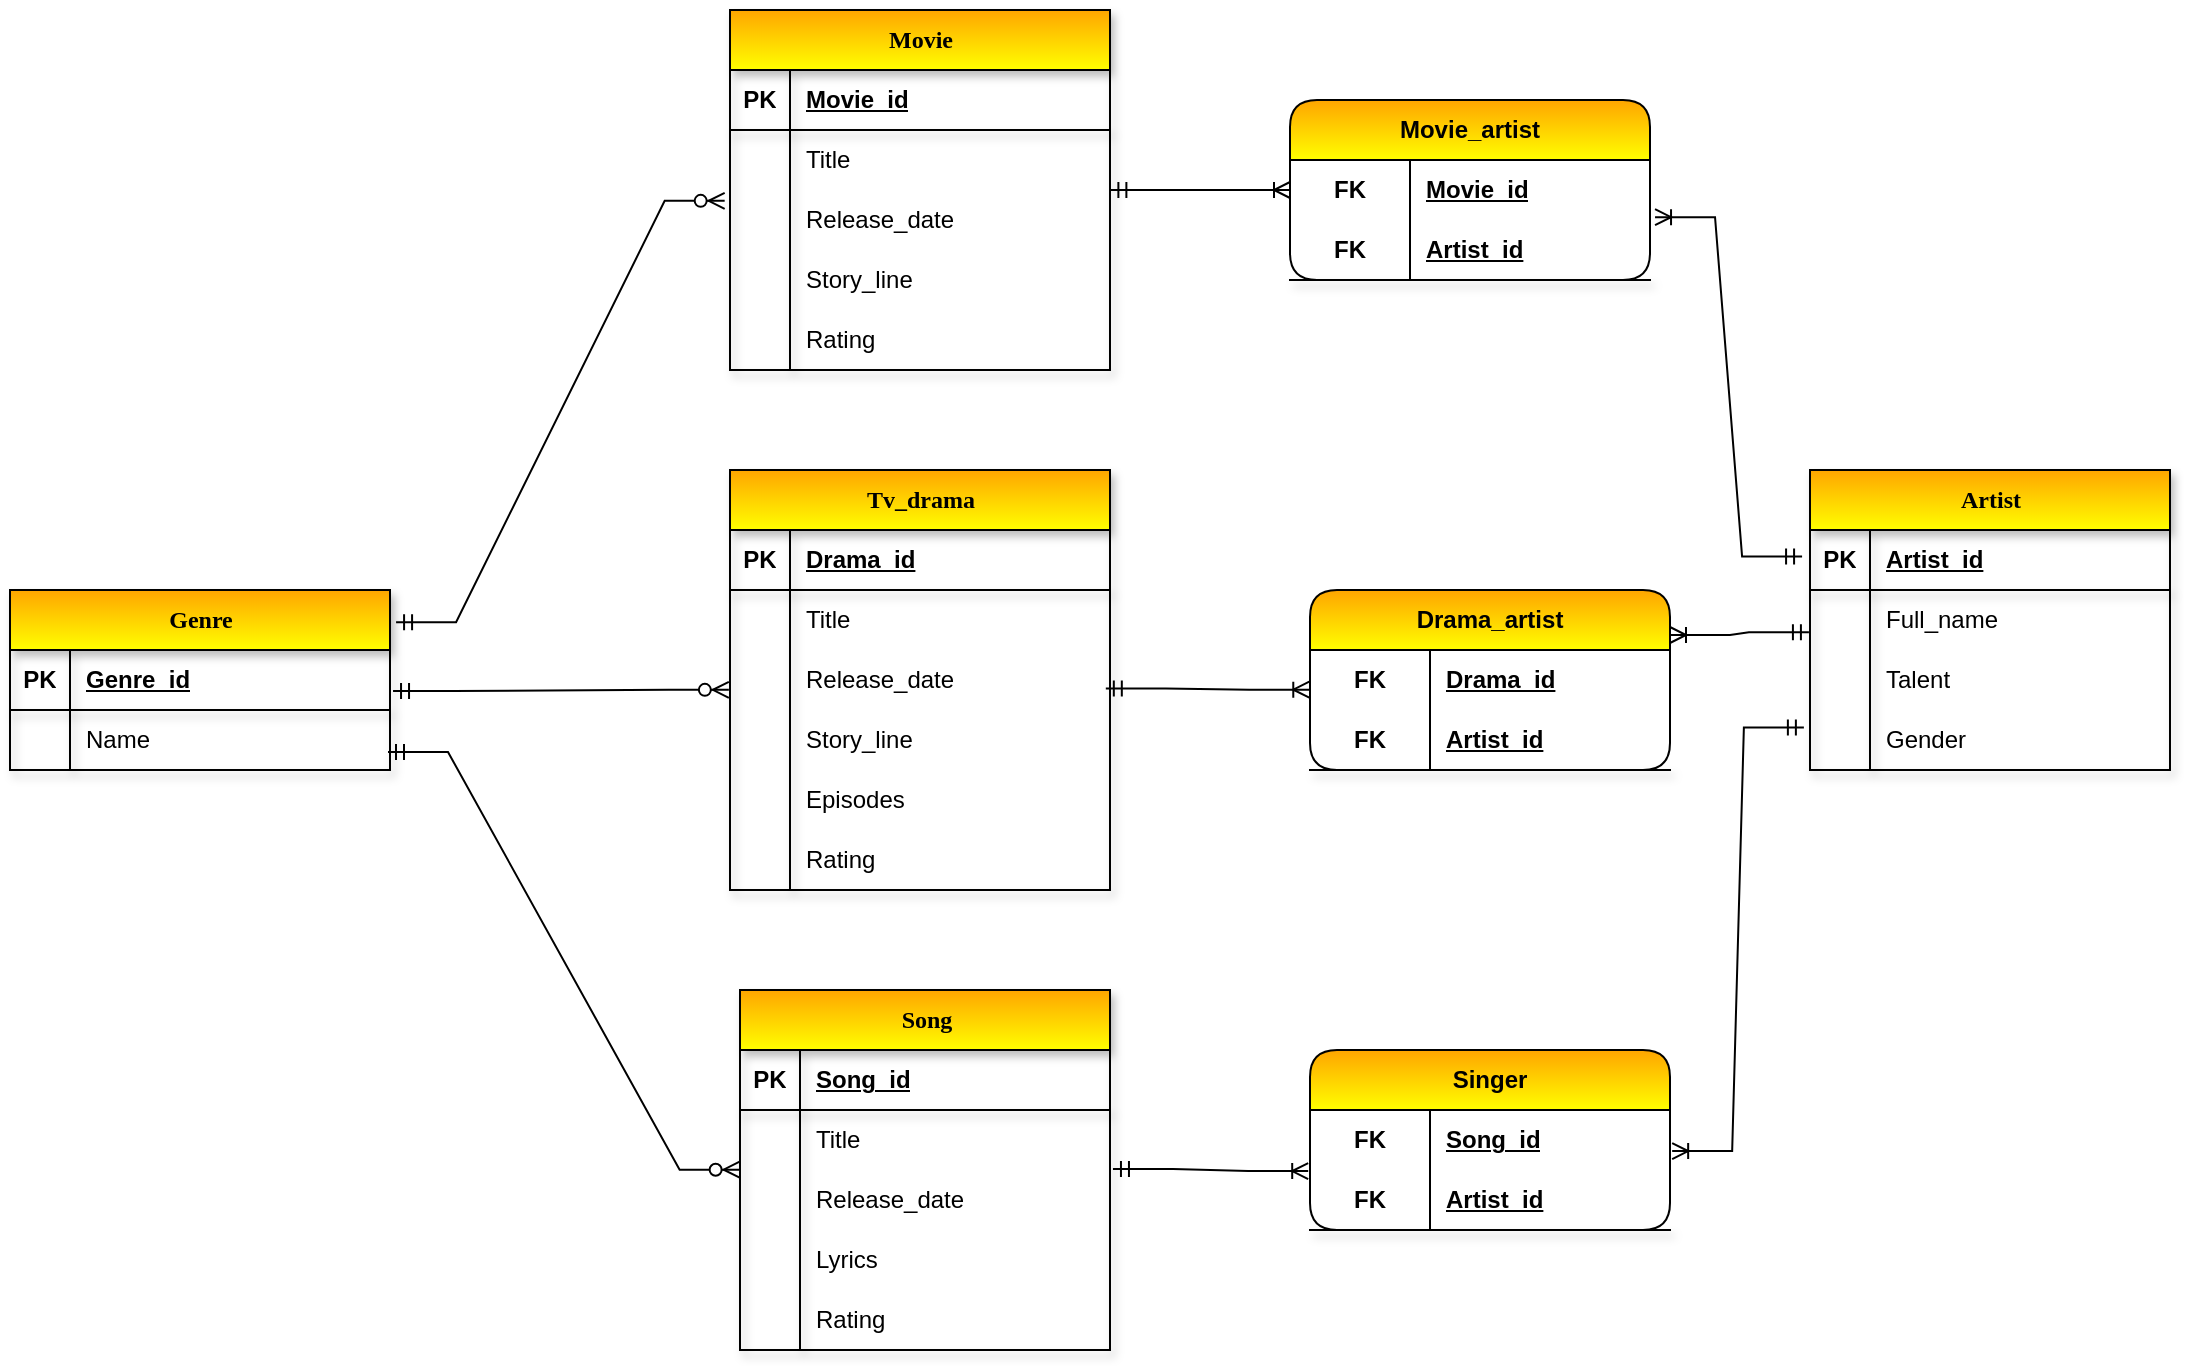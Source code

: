 <mxfile version="24.2.7" type="github">
  <diagram id="R2lEEEUBdFMjLlhIrx00" name="Page-1">
    <mxGraphModel dx="2887" dy="977" grid="1" gridSize="10" guides="1" tooltips="1" connect="1" arrows="1" fold="1" page="1" pageScale="1" pageWidth="850" pageHeight="1100" math="0" shadow="0" extFonts="Permanent Marker^https://fonts.googleapis.com/css?family=Permanent+Marker">
      <root>
        <mxCell id="0" />
        <mxCell id="1" parent="0" />
        <mxCell id="d4R7U-uVVvmvV2DnVo3v-1" value="&lt;font face=&quot;Times New Roman&quot;&gt;Movie&lt;/font&gt;" style="shape=table;startSize=30;container=1;collapsible=1;childLayout=tableLayout;fixedRows=1;rowLines=0;fontStyle=1;align=center;resizeLast=1;html=1;gradientColor=#FFFF00;swimlaneFillColor=none;fillColor=#FFA500;shadow=1;" vertex="1" parent="1">
          <mxGeometry x="330" y="270" width="190" height="180" as="geometry">
            <mxRectangle x="330" y="150" width="70" height="30" as="alternateBounds" />
          </mxGeometry>
        </mxCell>
        <mxCell id="d4R7U-uVVvmvV2DnVo3v-2" value="" style="shape=tableRow;horizontal=0;startSize=0;swimlaneHead=0;swimlaneBody=0;fillColor=none;collapsible=0;dropTarget=0;points=[[0,0.5],[1,0.5]];portConstraint=eastwest;top=0;left=0;right=0;bottom=1;shadow=1;" vertex="1" parent="d4R7U-uVVvmvV2DnVo3v-1">
          <mxGeometry y="30" width="190" height="30" as="geometry" />
        </mxCell>
        <mxCell id="d4R7U-uVVvmvV2DnVo3v-3" value="PK" style="shape=partialRectangle;connectable=0;fillColor=none;top=0;left=0;bottom=0;right=0;fontStyle=1;overflow=hidden;whiteSpace=wrap;html=1;shadow=1;" vertex="1" parent="d4R7U-uVVvmvV2DnVo3v-2">
          <mxGeometry width="30" height="30" as="geometry">
            <mxRectangle width="30" height="30" as="alternateBounds" />
          </mxGeometry>
        </mxCell>
        <mxCell id="d4R7U-uVVvmvV2DnVo3v-4" value="Movie_id" style="shape=partialRectangle;connectable=0;fillColor=none;top=0;left=0;bottom=0;right=0;align=left;spacingLeft=6;fontStyle=5;overflow=hidden;whiteSpace=wrap;html=1;shadow=1;" vertex="1" parent="d4R7U-uVVvmvV2DnVo3v-2">
          <mxGeometry x="30" width="160" height="30" as="geometry">
            <mxRectangle width="160" height="30" as="alternateBounds" />
          </mxGeometry>
        </mxCell>
        <mxCell id="d4R7U-uVVvmvV2DnVo3v-5" value="" style="shape=tableRow;horizontal=0;startSize=0;swimlaneHead=0;swimlaneBody=0;fillColor=none;collapsible=0;dropTarget=0;points=[[0,0.5],[1,0.5]];portConstraint=eastwest;top=0;left=0;right=0;bottom=0;shadow=1;" vertex="1" parent="d4R7U-uVVvmvV2DnVo3v-1">
          <mxGeometry y="60" width="190" height="30" as="geometry" />
        </mxCell>
        <mxCell id="d4R7U-uVVvmvV2DnVo3v-6" value="" style="shape=partialRectangle;connectable=0;fillColor=none;top=0;left=0;bottom=0;right=0;editable=1;overflow=hidden;whiteSpace=wrap;html=1;shadow=1;" vertex="1" parent="d4R7U-uVVvmvV2DnVo3v-5">
          <mxGeometry width="30" height="30" as="geometry">
            <mxRectangle width="30" height="30" as="alternateBounds" />
          </mxGeometry>
        </mxCell>
        <mxCell id="d4R7U-uVVvmvV2DnVo3v-7" value="Title" style="shape=partialRectangle;connectable=0;fillColor=none;top=0;left=0;bottom=0;right=0;align=left;spacingLeft=6;overflow=hidden;whiteSpace=wrap;html=1;shadow=1;" vertex="1" parent="d4R7U-uVVvmvV2DnVo3v-5">
          <mxGeometry x="30" width="160" height="30" as="geometry">
            <mxRectangle width="160" height="30" as="alternateBounds" />
          </mxGeometry>
        </mxCell>
        <mxCell id="d4R7U-uVVvmvV2DnVo3v-8" value="" style="shape=tableRow;horizontal=0;startSize=0;swimlaneHead=0;swimlaneBody=0;fillColor=none;collapsible=0;dropTarget=0;points=[[0,0.5],[1,0.5]];portConstraint=eastwest;top=0;left=0;right=0;bottom=0;shadow=1;" vertex="1" parent="d4R7U-uVVvmvV2DnVo3v-1">
          <mxGeometry y="90" width="190" height="30" as="geometry" />
        </mxCell>
        <mxCell id="d4R7U-uVVvmvV2DnVo3v-9" value="" style="shape=partialRectangle;connectable=0;fillColor=none;top=0;left=0;bottom=0;right=0;editable=1;overflow=hidden;whiteSpace=wrap;html=1;shadow=1;" vertex="1" parent="d4R7U-uVVvmvV2DnVo3v-8">
          <mxGeometry width="30" height="30" as="geometry">
            <mxRectangle width="30" height="30" as="alternateBounds" />
          </mxGeometry>
        </mxCell>
        <mxCell id="d4R7U-uVVvmvV2DnVo3v-10" value="Release_date" style="shape=partialRectangle;connectable=0;fillColor=none;top=0;left=0;bottom=0;right=0;align=left;spacingLeft=6;overflow=hidden;whiteSpace=wrap;html=1;shadow=1;" vertex="1" parent="d4R7U-uVVvmvV2DnVo3v-8">
          <mxGeometry x="30" width="160" height="30" as="geometry">
            <mxRectangle width="160" height="30" as="alternateBounds" />
          </mxGeometry>
        </mxCell>
        <mxCell id="d4R7U-uVVvmvV2DnVo3v-11" value="" style="shape=tableRow;horizontal=0;startSize=0;swimlaneHead=0;swimlaneBody=0;fillColor=none;collapsible=0;dropTarget=0;points=[[0,0.5],[1,0.5]];portConstraint=eastwest;top=0;left=0;right=0;bottom=0;shadow=1;" vertex="1" parent="d4R7U-uVVvmvV2DnVo3v-1">
          <mxGeometry y="120" width="190" height="30" as="geometry" />
        </mxCell>
        <mxCell id="d4R7U-uVVvmvV2DnVo3v-12" value="" style="shape=partialRectangle;connectable=0;fillColor=none;top=0;left=0;bottom=0;right=0;editable=1;overflow=hidden;whiteSpace=wrap;html=1;shadow=1;" vertex="1" parent="d4R7U-uVVvmvV2DnVo3v-11">
          <mxGeometry width="30" height="30" as="geometry">
            <mxRectangle width="30" height="30" as="alternateBounds" />
          </mxGeometry>
        </mxCell>
        <mxCell id="d4R7U-uVVvmvV2DnVo3v-13" value="Story_line" style="shape=partialRectangle;connectable=0;fillColor=none;top=0;left=0;bottom=0;right=0;align=left;spacingLeft=6;overflow=hidden;whiteSpace=wrap;html=1;shadow=1;" vertex="1" parent="d4R7U-uVVvmvV2DnVo3v-11">
          <mxGeometry x="30" width="160" height="30" as="geometry">
            <mxRectangle width="160" height="30" as="alternateBounds" />
          </mxGeometry>
        </mxCell>
        <mxCell id="d4R7U-uVVvmvV2DnVo3v-127" value="" style="shape=tableRow;horizontal=0;startSize=0;swimlaneHead=0;swimlaneBody=0;fillColor=none;collapsible=0;dropTarget=0;points=[[0,0.5],[1,0.5]];portConstraint=eastwest;top=0;left=0;right=0;bottom=0;shadow=1;" vertex="1" parent="d4R7U-uVVvmvV2DnVo3v-1">
          <mxGeometry y="150" width="190" height="30" as="geometry" />
        </mxCell>
        <mxCell id="d4R7U-uVVvmvV2DnVo3v-128" value="" style="shape=partialRectangle;connectable=0;fillColor=none;top=0;left=0;bottom=0;right=0;editable=1;overflow=hidden;whiteSpace=wrap;html=1;shadow=1;" vertex="1" parent="d4R7U-uVVvmvV2DnVo3v-127">
          <mxGeometry width="30" height="30" as="geometry">
            <mxRectangle width="30" height="30" as="alternateBounds" />
          </mxGeometry>
        </mxCell>
        <mxCell id="d4R7U-uVVvmvV2DnVo3v-129" value="Rating" style="shape=partialRectangle;connectable=0;fillColor=none;top=0;left=0;bottom=0;right=0;align=left;spacingLeft=6;overflow=hidden;whiteSpace=wrap;html=1;shadow=1;" vertex="1" parent="d4R7U-uVVvmvV2DnVo3v-127">
          <mxGeometry x="30" width="160" height="30" as="geometry">
            <mxRectangle width="160" height="30" as="alternateBounds" />
          </mxGeometry>
        </mxCell>
        <mxCell id="d4R7U-uVVvmvV2DnVo3v-42" value="&lt;font face=&quot;Times New Roman&quot;&gt;Tv_drama&lt;/font&gt;" style="shape=table;startSize=30;container=1;collapsible=1;childLayout=tableLayout;fixedRows=1;rowLines=0;fontStyle=1;align=center;resizeLast=1;html=1;gradientColor=#FFFF00;swimlaneFillColor=none;fillColor=#FFA500;shadow=1;" vertex="1" parent="1">
          <mxGeometry x="330" y="500" width="190" height="210" as="geometry">
            <mxRectangle x="330" y="150" width="70" height="30" as="alternateBounds" />
          </mxGeometry>
        </mxCell>
        <mxCell id="d4R7U-uVVvmvV2DnVo3v-43" value="" style="shape=tableRow;horizontal=0;startSize=0;swimlaneHead=0;swimlaneBody=0;fillColor=none;collapsible=0;dropTarget=0;points=[[0,0.5],[1,0.5]];portConstraint=eastwest;top=0;left=0;right=0;bottom=1;shadow=1;" vertex="1" parent="d4R7U-uVVvmvV2DnVo3v-42">
          <mxGeometry y="30" width="190" height="30" as="geometry" />
        </mxCell>
        <mxCell id="d4R7U-uVVvmvV2DnVo3v-44" value="PK" style="shape=partialRectangle;connectable=0;fillColor=none;top=0;left=0;bottom=0;right=0;fontStyle=1;overflow=hidden;whiteSpace=wrap;html=1;shadow=1;" vertex="1" parent="d4R7U-uVVvmvV2DnVo3v-43">
          <mxGeometry width="30" height="30" as="geometry">
            <mxRectangle width="30" height="30" as="alternateBounds" />
          </mxGeometry>
        </mxCell>
        <mxCell id="d4R7U-uVVvmvV2DnVo3v-45" value="Drama_id" style="shape=partialRectangle;connectable=0;fillColor=none;top=0;left=0;bottom=0;right=0;align=left;spacingLeft=6;fontStyle=5;overflow=hidden;whiteSpace=wrap;html=1;shadow=1;" vertex="1" parent="d4R7U-uVVvmvV2DnVo3v-43">
          <mxGeometry x="30" width="160" height="30" as="geometry">
            <mxRectangle width="160" height="30" as="alternateBounds" />
          </mxGeometry>
        </mxCell>
        <mxCell id="d4R7U-uVVvmvV2DnVo3v-46" value="" style="shape=tableRow;horizontal=0;startSize=0;swimlaneHead=0;swimlaneBody=0;fillColor=none;collapsible=0;dropTarget=0;points=[[0,0.5],[1,0.5]];portConstraint=eastwest;top=0;left=0;right=0;bottom=0;shadow=1;" vertex="1" parent="d4R7U-uVVvmvV2DnVo3v-42">
          <mxGeometry y="60" width="190" height="30" as="geometry" />
        </mxCell>
        <mxCell id="d4R7U-uVVvmvV2DnVo3v-47" value="" style="shape=partialRectangle;connectable=0;fillColor=none;top=0;left=0;bottom=0;right=0;editable=1;overflow=hidden;whiteSpace=wrap;html=1;shadow=1;" vertex="1" parent="d4R7U-uVVvmvV2DnVo3v-46">
          <mxGeometry width="30" height="30" as="geometry">
            <mxRectangle width="30" height="30" as="alternateBounds" />
          </mxGeometry>
        </mxCell>
        <mxCell id="d4R7U-uVVvmvV2DnVo3v-48" value="Title" style="shape=partialRectangle;connectable=0;fillColor=none;top=0;left=0;bottom=0;right=0;align=left;spacingLeft=6;overflow=hidden;whiteSpace=wrap;html=1;shadow=1;" vertex="1" parent="d4R7U-uVVvmvV2DnVo3v-46">
          <mxGeometry x="30" width="160" height="30" as="geometry">
            <mxRectangle width="160" height="30" as="alternateBounds" />
          </mxGeometry>
        </mxCell>
        <mxCell id="d4R7U-uVVvmvV2DnVo3v-49" value="" style="shape=tableRow;horizontal=0;startSize=0;swimlaneHead=0;swimlaneBody=0;fillColor=none;collapsible=0;dropTarget=0;points=[[0,0.5],[1,0.5]];portConstraint=eastwest;top=0;left=0;right=0;bottom=0;shadow=1;" vertex="1" parent="d4R7U-uVVvmvV2DnVo3v-42">
          <mxGeometry y="90" width="190" height="30" as="geometry" />
        </mxCell>
        <mxCell id="d4R7U-uVVvmvV2DnVo3v-50" value="" style="shape=partialRectangle;connectable=0;fillColor=none;top=0;left=0;bottom=0;right=0;editable=1;overflow=hidden;whiteSpace=wrap;html=1;shadow=1;" vertex="1" parent="d4R7U-uVVvmvV2DnVo3v-49">
          <mxGeometry width="30" height="30" as="geometry">
            <mxRectangle width="30" height="30" as="alternateBounds" />
          </mxGeometry>
        </mxCell>
        <mxCell id="d4R7U-uVVvmvV2DnVo3v-51" value="Release_date" style="shape=partialRectangle;connectable=0;fillColor=none;top=0;left=0;bottom=0;right=0;align=left;spacingLeft=6;overflow=hidden;whiteSpace=wrap;html=1;shadow=1;" vertex="1" parent="d4R7U-uVVvmvV2DnVo3v-49">
          <mxGeometry x="30" width="160" height="30" as="geometry">
            <mxRectangle width="160" height="30" as="alternateBounds" />
          </mxGeometry>
        </mxCell>
        <mxCell id="d4R7U-uVVvmvV2DnVo3v-52" value="" style="shape=tableRow;horizontal=0;startSize=0;swimlaneHead=0;swimlaneBody=0;fillColor=none;collapsible=0;dropTarget=0;points=[[0,0.5],[1,0.5]];portConstraint=eastwest;top=0;left=0;right=0;bottom=0;shadow=1;" vertex="1" parent="d4R7U-uVVvmvV2DnVo3v-42">
          <mxGeometry y="120" width="190" height="30" as="geometry" />
        </mxCell>
        <mxCell id="d4R7U-uVVvmvV2DnVo3v-53" value="" style="shape=partialRectangle;connectable=0;fillColor=none;top=0;left=0;bottom=0;right=0;editable=1;overflow=hidden;whiteSpace=wrap;html=1;shadow=1;" vertex="1" parent="d4R7U-uVVvmvV2DnVo3v-52">
          <mxGeometry width="30" height="30" as="geometry">
            <mxRectangle width="30" height="30" as="alternateBounds" />
          </mxGeometry>
        </mxCell>
        <mxCell id="d4R7U-uVVvmvV2DnVo3v-54" value="Story_line" style="shape=partialRectangle;connectable=0;fillColor=none;top=0;left=0;bottom=0;right=0;align=left;spacingLeft=6;overflow=hidden;whiteSpace=wrap;html=1;shadow=1;" vertex="1" parent="d4R7U-uVVvmvV2DnVo3v-52">
          <mxGeometry x="30" width="160" height="30" as="geometry">
            <mxRectangle width="160" height="30" as="alternateBounds" />
          </mxGeometry>
        </mxCell>
        <mxCell id="d4R7U-uVVvmvV2DnVo3v-55" value="" style="shape=tableRow;horizontal=0;startSize=0;swimlaneHead=0;swimlaneBody=0;fillColor=none;collapsible=0;dropTarget=0;points=[[0,0.5],[1,0.5]];portConstraint=eastwest;top=0;left=0;right=0;bottom=0;shadow=1;" vertex="1" parent="d4R7U-uVVvmvV2DnVo3v-42">
          <mxGeometry y="150" width="190" height="30" as="geometry" />
        </mxCell>
        <mxCell id="d4R7U-uVVvmvV2DnVo3v-56" value="" style="shape=partialRectangle;connectable=0;fillColor=none;top=0;left=0;bottom=0;right=0;editable=1;overflow=hidden;whiteSpace=wrap;html=1;shadow=1;" vertex="1" parent="d4R7U-uVVvmvV2DnVo3v-55">
          <mxGeometry width="30" height="30" as="geometry">
            <mxRectangle width="30" height="30" as="alternateBounds" />
          </mxGeometry>
        </mxCell>
        <mxCell id="d4R7U-uVVvmvV2DnVo3v-57" value="Episodes" style="shape=partialRectangle;connectable=0;fillColor=none;top=0;left=0;bottom=0;right=0;align=left;spacingLeft=6;overflow=hidden;whiteSpace=wrap;html=1;shadow=1;" vertex="1" parent="d4R7U-uVVvmvV2DnVo3v-55">
          <mxGeometry x="30" width="160" height="30" as="geometry">
            <mxRectangle width="160" height="30" as="alternateBounds" />
          </mxGeometry>
        </mxCell>
        <mxCell id="d4R7U-uVVvmvV2DnVo3v-130" value="" style="shape=tableRow;horizontal=0;startSize=0;swimlaneHead=0;swimlaneBody=0;fillColor=none;collapsible=0;dropTarget=0;points=[[0,0.5],[1,0.5]];portConstraint=eastwest;top=0;left=0;right=0;bottom=0;shadow=1;" vertex="1" parent="d4R7U-uVVvmvV2DnVo3v-42">
          <mxGeometry y="180" width="190" height="30" as="geometry" />
        </mxCell>
        <mxCell id="d4R7U-uVVvmvV2DnVo3v-131" value="" style="shape=partialRectangle;connectable=0;fillColor=none;top=0;left=0;bottom=0;right=0;editable=1;overflow=hidden;whiteSpace=wrap;html=1;shadow=1;" vertex="1" parent="d4R7U-uVVvmvV2DnVo3v-130">
          <mxGeometry width="30" height="30" as="geometry">
            <mxRectangle width="30" height="30" as="alternateBounds" />
          </mxGeometry>
        </mxCell>
        <mxCell id="d4R7U-uVVvmvV2DnVo3v-132" value="Rating" style="shape=partialRectangle;connectable=0;fillColor=none;top=0;left=0;bottom=0;right=0;align=left;spacingLeft=6;overflow=hidden;whiteSpace=wrap;html=1;shadow=1;" vertex="1" parent="d4R7U-uVVvmvV2DnVo3v-130">
          <mxGeometry x="30" width="160" height="30" as="geometry">
            <mxRectangle width="160" height="30" as="alternateBounds" />
          </mxGeometry>
        </mxCell>
        <mxCell id="d4R7U-uVVvmvV2DnVo3v-58" value="&lt;font face=&quot;Times New Roman&quot;&gt;Song&lt;/font&gt;" style="shape=table;startSize=30;container=1;collapsible=1;childLayout=tableLayout;fixedRows=1;rowLines=0;fontStyle=1;align=center;resizeLast=1;html=1;gradientColor=#FFFF00;swimlaneFillColor=none;fillColor=#FFA500;shadow=1;" vertex="1" parent="1">
          <mxGeometry x="335" y="760" width="185" height="180" as="geometry">
            <mxRectangle x="330" y="150" width="70" height="30" as="alternateBounds" />
          </mxGeometry>
        </mxCell>
        <mxCell id="d4R7U-uVVvmvV2DnVo3v-59" value="" style="shape=tableRow;horizontal=0;startSize=0;swimlaneHead=0;swimlaneBody=0;fillColor=none;collapsible=0;dropTarget=0;points=[[0,0.5],[1,0.5]];portConstraint=eastwest;top=0;left=0;right=0;bottom=1;shadow=1;" vertex="1" parent="d4R7U-uVVvmvV2DnVo3v-58">
          <mxGeometry y="30" width="185" height="30" as="geometry" />
        </mxCell>
        <mxCell id="d4R7U-uVVvmvV2DnVo3v-60" value="PK" style="shape=partialRectangle;connectable=0;fillColor=none;top=0;left=0;bottom=0;right=0;fontStyle=1;overflow=hidden;whiteSpace=wrap;html=1;shadow=1;" vertex="1" parent="d4R7U-uVVvmvV2DnVo3v-59">
          <mxGeometry width="30" height="30" as="geometry">
            <mxRectangle width="30" height="30" as="alternateBounds" />
          </mxGeometry>
        </mxCell>
        <mxCell id="d4R7U-uVVvmvV2DnVo3v-61" value="Song_id" style="shape=partialRectangle;connectable=0;fillColor=none;top=0;left=0;bottom=0;right=0;align=left;spacingLeft=6;fontStyle=5;overflow=hidden;whiteSpace=wrap;html=1;shadow=1;" vertex="1" parent="d4R7U-uVVvmvV2DnVo3v-59">
          <mxGeometry x="30" width="155" height="30" as="geometry">
            <mxRectangle width="155" height="30" as="alternateBounds" />
          </mxGeometry>
        </mxCell>
        <mxCell id="d4R7U-uVVvmvV2DnVo3v-62" value="" style="shape=tableRow;horizontal=0;startSize=0;swimlaneHead=0;swimlaneBody=0;fillColor=none;collapsible=0;dropTarget=0;points=[[0,0.5],[1,0.5]];portConstraint=eastwest;top=0;left=0;right=0;bottom=0;shadow=1;" vertex="1" parent="d4R7U-uVVvmvV2DnVo3v-58">
          <mxGeometry y="60" width="185" height="30" as="geometry" />
        </mxCell>
        <mxCell id="d4R7U-uVVvmvV2DnVo3v-63" value="" style="shape=partialRectangle;connectable=0;fillColor=none;top=0;left=0;bottom=0;right=0;editable=1;overflow=hidden;whiteSpace=wrap;html=1;shadow=1;" vertex="1" parent="d4R7U-uVVvmvV2DnVo3v-62">
          <mxGeometry width="30" height="30" as="geometry">
            <mxRectangle width="30" height="30" as="alternateBounds" />
          </mxGeometry>
        </mxCell>
        <mxCell id="d4R7U-uVVvmvV2DnVo3v-64" value="Title" style="shape=partialRectangle;connectable=0;fillColor=none;top=0;left=0;bottom=0;right=0;align=left;spacingLeft=6;overflow=hidden;whiteSpace=wrap;html=1;shadow=1;" vertex="1" parent="d4R7U-uVVvmvV2DnVo3v-62">
          <mxGeometry x="30" width="155" height="30" as="geometry">
            <mxRectangle width="155" height="30" as="alternateBounds" />
          </mxGeometry>
        </mxCell>
        <mxCell id="d4R7U-uVVvmvV2DnVo3v-65" value="" style="shape=tableRow;horizontal=0;startSize=0;swimlaneHead=0;swimlaneBody=0;fillColor=none;collapsible=0;dropTarget=0;points=[[0,0.5],[1,0.5]];portConstraint=eastwest;top=0;left=0;right=0;bottom=0;shadow=1;" vertex="1" parent="d4R7U-uVVvmvV2DnVo3v-58">
          <mxGeometry y="90" width="185" height="30" as="geometry" />
        </mxCell>
        <mxCell id="d4R7U-uVVvmvV2DnVo3v-66" value="" style="shape=partialRectangle;connectable=0;fillColor=none;top=0;left=0;bottom=0;right=0;editable=1;overflow=hidden;whiteSpace=wrap;html=1;shadow=1;" vertex="1" parent="d4R7U-uVVvmvV2DnVo3v-65">
          <mxGeometry width="30" height="30" as="geometry">
            <mxRectangle width="30" height="30" as="alternateBounds" />
          </mxGeometry>
        </mxCell>
        <mxCell id="d4R7U-uVVvmvV2DnVo3v-67" value="Release_date" style="shape=partialRectangle;connectable=0;fillColor=none;top=0;left=0;bottom=0;right=0;align=left;spacingLeft=6;overflow=hidden;whiteSpace=wrap;html=1;shadow=1;" vertex="1" parent="d4R7U-uVVvmvV2DnVo3v-65">
          <mxGeometry x="30" width="155" height="30" as="geometry">
            <mxRectangle width="155" height="30" as="alternateBounds" />
          </mxGeometry>
        </mxCell>
        <mxCell id="d4R7U-uVVvmvV2DnVo3v-68" value="" style="shape=tableRow;horizontal=0;startSize=0;swimlaneHead=0;swimlaneBody=0;fillColor=none;collapsible=0;dropTarget=0;points=[[0,0.5],[1,0.5]];portConstraint=eastwest;top=0;left=0;right=0;bottom=0;shadow=1;" vertex="1" parent="d4R7U-uVVvmvV2DnVo3v-58">
          <mxGeometry y="120" width="185" height="30" as="geometry" />
        </mxCell>
        <mxCell id="d4R7U-uVVvmvV2DnVo3v-69" value="" style="shape=partialRectangle;connectable=0;fillColor=none;top=0;left=0;bottom=0;right=0;editable=1;overflow=hidden;whiteSpace=wrap;html=1;shadow=1;" vertex="1" parent="d4R7U-uVVvmvV2DnVo3v-68">
          <mxGeometry width="30" height="30" as="geometry">
            <mxRectangle width="30" height="30" as="alternateBounds" />
          </mxGeometry>
        </mxCell>
        <mxCell id="d4R7U-uVVvmvV2DnVo3v-70" value="Lyrics" style="shape=partialRectangle;connectable=0;fillColor=none;top=0;left=0;bottom=0;right=0;align=left;spacingLeft=6;overflow=hidden;whiteSpace=wrap;html=1;shadow=1;" vertex="1" parent="d4R7U-uVVvmvV2DnVo3v-68">
          <mxGeometry x="30" width="155" height="30" as="geometry">
            <mxRectangle width="155" height="30" as="alternateBounds" />
          </mxGeometry>
        </mxCell>
        <mxCell id="d4R7U-uVVvmvV2DnVo3v-184" value="" style="shape=tableRow;horizontal=0;startSize=0;swimlaneHead=0;swimlaneBody=0;fillColor=none;collapsible=0;dropTarget=0;points=[[0,0.5],[1,0.5]];portConstraint=eastwest;top=0;left=0;right=0;bottom=0;shadow=1;" vertex="1" parent="d4R7U-uVVvmvV2DnVo3v-58">
          <mxGeometry y="150" width="185" height="30" as="geometry" />
        </mxCell>
        <mxCell id="d4R7U-uVVvmvV2DnVo3v-185" value="" style="shape=partialRectangle;connectable=0;fillColor=none;top=0;left=0;bottom=0;right=0;editable=1;overflow=hidden;whiteSpace=wrap;html=1;shadow=1;" vertex="1" parent="d4R7U-uVVvmvV2DnVo3v-184">
          <mxGeometry width="30" height="30" as="geometry">
            <mxRectangle width="30" height="30" as="alternateBounds" />
          </mxGeometry>
        </mxCell>
        <mxCell id="d4R7U-uVVvmvV2DnVo3v-186" value="Rating" style="shape=partialRectangle;connectable=0;fillColor=none;top=0;left=0;bottom=0;right=0;align=left;spacingLeft=6;overflow=hidden;whiteSpace=wrap;html=1;shadow=1;" vertex="1" parent="d4R7U-uVVvmvV2DnVo3v-184">
          <mxGeometry x="30" width="155" height="30" as="geometry">
            <mxRectangle width="155" height="30" as="alternateBounds" />
          </mxGeometry>
        </mxCell>
        <mxCell id="d4R7U-uVVvmvV2DnVo3v-74" value="&lt;font face=&quot;Times New Roman&quot;&gt;Genre&lt;/font&gt;" style="shape=table;startSize=30;container=1;collapsible=1;childLayout=tableLayout;fixedRows=1;rowLines=0;fontStyle=1;align=center;resizeLast=1;html=1;gradientColor=#FFFF00;swimlaneFillColor=none;fillColor=#FFA500;shadow=1;" vertex="1" parent="1">
          <mxGeometry x="-30" y="560" width="190" height="90" as="geometry">
            <mxRectangle x="330" y="150" width="70" height="30" as="alternateBounds" />
          </mxGeometry>
        </mxCell>
        <mxCell id="d4R7U-uVVvmvV2DnVo3v-75" value="" style="shape=tableRow;horizontal=0;startSize=0;swimlaneHead=0;swimlaneBody=0;fillColor=none;collapsible=0;dropTarget=0;points=[[0,0.5],[1,0.5]];portConstraint=eastwest;top=0;left=0;right=0;bottom=1;shadow=1;" vertex="1" parent="d4R7U-uVVvmvV2DnVo3v-74">
          <mxGeometry y="30" width="190" height="30" as="geometry" />
        </mxCell>
        <mxCell id="d4R7U-uVVvmvV2DnVo3v-76" value="PK" style="shape=partialRectangle;connectable=0;fillColor=none;top=0;left=0;bottom=0;right=0;fontStyle=1;overflow=hidden;whiteSpace=wrap;html=1;shadow=1;" vertex="1" parent="d4R7U-uVVvmvV2DnVo3v-75">
          <mxGeometry width="30" height="30" as="geometry">
            <mxRectangle width="30" height="30" as="alternateBounds" />
          </mxGeometry>
        </mxCell>
        <mxCell id="d4R7U-uVVvmvV2DnVo3v-77" value="Genre_id" style="shape=partialRectangle;connectable=0;fillColor=none;top=0;left=0;bottom=0;right=0;align=left;spacingLeft=6;fontStyle=5;overflow=hidden;whiteSpace=wrap;html=1;shadow=1;" vertex="1" parent="d4R7U-uVVvmvV2DnVo3v-75">
          <mxGeometry x="30" width="160" height="30" as="geometry">
            <mxRectangle width="160" height="30" as="alternateBounds" />
          </mxGeometry>
        </mxCell>
        <mxCell id="d4R7U-uVVvmvV2DnVo3v-78" value="" style="shape=tableRow;horizontal=0;startSize=0;swimlaneHead=0;swimlaneBody=0;fillColor=none;collapsible=0;dropTarget=0;points=[[0,0.5],[1,0.5]];portConstraint=eastwest;top=0;left=0;right=0;bottom=0;shadow=1;" vertex="1" parent="d4R7U-uVVvmvV2DnVo3v-74">
          <mxGeometry y="60" width="190" height="30" as="geometry" />
        </mxCell>
        <mxCell id="d4R7U-uVVvmvV2DnVo3v-79" value="" style="shape=partialRectangle;connectable=0;fillColor=none;top=0;left=0;bottom=0;right=0;editable=1;overflow=hidden;whiteSpace=wrap;html=1;shadow=1;" vertex="1" parent="d4R7U-uVVvmvV2DnVo3v-78">
          <mxGeometry width="30" height="30" as="geometry">
            <mxRectangle width="30" height="30" as="alternateBounds" />
          </mxGeometry>
        </mxCell>
        <mxCell id="d4R7U-uVVvmvV2DnVo3v-80" value="Name" style="shape=partialRectangle;connectable=0;fillColor=none;top=0;left=0;bottom=0;right=0;align=left;spacingLeft=6;overflow=hidden;whiteSpace=wrap;html=1;shadow=1;" vertex="1" parent="d4R7U-uVVvmvV2DnVo3v-78">
          <mxGeometry x="30" width="160" height="30" as="geometry">
            <mxRectangle width="160" height="30" as="alternateBounds" />
          </mxGeometry>
        </mxCell>
        <mxCell id="d4R7U-uVVvmvV2DnVo3v-87" value="&lt;font face=&quot;Times New Roman&quot;&gt;Artist&lt;/font&gt;" style="shape=table;startSize=30;container=1;collapsible=1;childLayout=tableLayout;fixedRows=1;rowLines=0;fontStyle=1;align=center;resizeLast=1;html=1;gradientColor=#FFFF00;swimlaneFillColor=none;fillColor=#FFA500;shadow=1;" vertex="1" parent="1">
          <mxGeometry x="870" y="500" width="180" height="150" as="geometry">
            <mxRectangle x="330" y="150" width="70" height="30" as="alternateBounds" />
          </mxGeometry>
        </mxCell>
        <mxCell id="d4R7U-uVVvmvV2DnVo3v-88" value="" style="shape=tableRow;horizontal=0;startSize=0;swimlaneHead=0;swimlaneBody=0;fillColor=none;collapsible=0;dropTarget=0;points=[[0,0.5],[1,0.5]];portConstraint=eastwest;top=0;left=0;right=0;bottom=1;shadow=1;" vertex="1" parent="d4R7U-uVVvmvV2DnVo3v-87">
          <mxGeometry y="30" width="180" height="30" as="geometry" />
        </mxCell>
        <mxCell id="d4R7U-uVVvmvV2DnVo3v-89" value="PK" style="shape=partialRectangle;connectable=0;fillColor=none;top=0;left=0;bottom=0;right=0;fontStyle=1;overflow=hidden;whiteSpace=wrap;html=1;shadow=1;" vertex="1" parent="d4R7U-uVVvmvV2DnVo3v-88">
          <mxGeometry width="30" height="30" as="geometry">
            <mxRectangle width="30" height="30" as="alternateBounds" />
          </mxGeometry>
        </mxCell>
        <mxCell id="d4R7U-uVVvmvV2DnVo3v-90" value="Artist_id" style="shape=partialRectangle;connectable=0;fillColor=none;top=0;left=0;bottom=0;right=0;align=left;spacingLeft=6;fontStyle=5;overflow=hidden;whiteSpace=wrap;html=1;shadow=1;" vertex="1" parent="d4R7U-uVVvmvV2DnVo3v-88">
          <mxGeometry x="30" width="150" height="30" as="geometry">
            <mxRectangle width="150" height="30" as="alternateBounds" />
          </mxGeometry>
        </mxCell>
        <mxCell id="d4R7U-uVVvmvV2DnVo3v-91" value="" style="shape=tableRow;horizontal=0;startSize=0;swimlaneHead=0;swimlaneBody=0;fillColor=none;collapsible=0;dropTarget=0;points=[[0,0.5],[1,0.5]];portConstraint=eastwest;top=0;left=0;right=0;bottom=0;shadow=1;" vertex="1" parent="d4R7U-uVVvmvV2DnVo3v-87">
          <mxGeometry y="60" width="180" height="30" as="geometry" />
        </mxCell>
        <mxCell id="d4R7U-uVVvmvV2DnVo3v-92" value="" style="shape=partialRectangle;connectable=0;fillColor=none;top=0;left=0;bottom=0;right=0;editable=1;overflow=hidden;whiteSpace=wrap;html=1;shadow=1;" vertex="1" parent="d4R7U-uVVvmvV2DnVo3v-91">
          <mxGeometry width="30" height="30" as="geometry">
            <mxRectangle width="30" height="30" as="alternateBounds" />
          </mxGeometry>
        </mxCell>
        <mxCell id="d4R7U-uVVvmvV2DnVo3v-93" value="Full_name" style="shape=partialRectangle;connectable=0;fillColor=none;top=0;left=0;bottom=0;right=0;align=left;spacingLeft=6;overflow=hidden;whiteSpace=wrap;html=1;shadow=1;" vertex="1" parent="d4R7U-uVVvmvV2DnVo3v-91">
          <mxGeometry x="30" width="150" height="30" as="geometry">
            <mxRectangle width="150" height="30" as="alternateBounds" />
          </mxGeometry>
        </mxCell>
        <mxCell id="d4R7U-uVVvmvV2DnVo3v-94" value="" style="shape=tableRow;horizontal=0;startSize=0;swimlaneHead=0;swimlaneBody=0;fillColor=none;collapsible=0;dropTarget=0;points=[[0,0.5],[1,0.5]];portConstraint=eastwest;top=0;left=0;right=0;bottom=0;shadow=1;" vertex="1" parent="d4R7U-uVVvmvV2DnVo3v-87">
          <mxGeometry y="90" width="180" height="30" as="geometry" />
        </mxCell>
        <mxCell id="d4R7U-uVVvmvV2DnVo3v-95" value="" style="shape=partialRectangle;connectable=0;fillColor=none;top=0;left=0;bottom=0;right=0;editable=1;overflow=hidden;whiteSpace=wrap;html=1;shadow=1;" vertex="1" parent="d4R7U-uVVvmvV2DnVo3v-94">
          <mxGeometry width="30" height="30" as="geometry">
            <mxRectangle width="30" height="30" as="alternateBounds" />
          </mxGeometry>
        </mxCell>
        <mxCell id="d4R7U-uVVvmvV2DnVo3v-96" value="Talent" style="shape=partialRectangle;connectable=0;fillColor=none;top=0;left=0;bottom=0;right=0;align=left;spacingLeft=6;overflow=hidden;whiteSpace=wrap;html=1;shadow=1;" vertex="1" parent="d4R7U-uVVvmvV2DnVo3v-94">
          <mxGeometry x="30" width="150" height="30" as="geometry">
            <mxRectangle width="150" height="30" as="alternateBounds" />
          </mxGeometry>
        </mxCell>
        <mxCell id="d4R7U-uVVvmvV2DnVo3v-97" value="" style="shape=tableRow;horizontal=0;startSize=0;swimlaneHead=0;swimlaneBody=0;fillColor=none;collapsible=0;dropTarget=0;points=[[0,0.5],[1,0.5]];portConstraint=eastwest;top=0;left=0;right=0;bottom=0;shadow=1;" vertex="1" parent="d4R7U-uVVvmvV2DnVo3v-87">
          <mxGeometry y="120" width="180" height="30" as="geometry" />
        </mxCell>
        <mxCell id="d4R7U-uVVvmvV2DnVo3v-98" value="" style="shape=partialRectangle;connectable=0;fillColor=none;top=0;left=0;bottom=0;right=0;editable=1;overflow=hidden;whiteSpace=wrap;html=1;shadow=1;" vertex="1" parent="d4R7U-uVVvmvV2DnVo3v-97">
          <mxGeometry width="30" height="30" as="geometry">
            <mxRectangle width="30" height="30" as="alternateBounds" />
          </mxGeometry>
        </mxCell>
        <mxCell id="d4R7U-uVVvmvV2DnVo3v-99" value="Gender" style="shape=partialRectangle;connectable=0;fillColor=none;top=0;left=0;bottom=0;right=0;align=left;spacingLeft=6;overflow=hidden;whiteSpace=wrap;html=1;shadow=1;" vertex="1" parent="d4R7U-uVVvmvV2DnVo3v-97">
          <mxGeometry x="30" width="150" height="30" as="geometry">
            <mxRectangle width="150" height="30" as="alternateBounds" />
          </mxGeometry>
        </mxCell>
        <mxCell id="d4R7U-uVVvmvV2DnVo3v-133" value="Movie_artist" style="shape=table;startSize=30;container=1;collapsible=1;childLayout=tableLayout;fixedRows=1;rowLines=0;fontStyle=1;align=center;resizeLast=1;html=1;whiteSpace=wrap;gradientColor=#FFFF00;fillColor=#FFA500;swimlaneFillColor=default;shadow=0;rounded=1;" vertex="1" parent="1">
          <mxGeometry x="610" y="315" width="180" height="90" as="geometry" />
        </mxCell>
        <mxCell id="d4R7U-uVVvmvV2DnVo3v-134" value="" style="shape=tableRow;horizontal=0;startSize=0;swimlaneHead=0;swimlaneBody=0;fillColor=none;collapsible=0;dropTarget=0;points=[[0,0.5],[1,0.5]];portConstraint=eastwest;top=0;left=0;right=0;bottom=0;html=1;shadow=1;" vertex="1" parent="d4R7U-uVVvmvV2DnVo3v-133">
          <mxGeometry y="30" width="180" height="30" as="geometry" />
        </mxCell>
        <mxCell id="d4R7U-uVVvmvV2DnVo3v-135" value="FK" style="shape=partialRectangle;connectable=0;fillColor=none;top=0;left=0;bottom=0;right=0;fontStyle=1;overflow=hidden;html=1;whiteSpace=wrap;shadow=1;" vertex="1" parent="d4R7U-uVVvmvV2DnVo3v-134">
          <mxGeometry width="60" height="30" as="geometry">
            <mxRectangle width="60" height="30" as="alternateBounds" />
          </mxGeometry>
        </mxCell>
        <mxCell id="d4R7U-uVVvmvV2DnVo3v-136" value="Movie_id" style="shape=partialRectangle;connectable=0;fillColor=none;top=0;left=0;bottom=0;right=0;align=left;spacingLeft=6;fontStyle=5;overflow=hidden;html=1;whiteSpace=wrap;shadow=1;" vertex="1" parent="d4R7U-uVVvmvV2DnVo3v-134">
          <mxGeometry x="60" width="120" height="30" as="geometry">
            <mxRectangle width="120" height="30" as="alternateBounds" />
          </mxGeometry>
        </mxCell>
        <mxCell id="d4R7U-uVVvmvV2DnVo3v-137" value="" style="shape=tableRow;horizontal=0;startSize=0;swimlaneHead=0;swimlaneBody=0;fillColor=none;collapsible=0;dropTarget=0;points=[[0,0.5],[1,0.5]];portConstraint=eastwest;top=0;left=0;right=0;bottom=1;html=1;shadow=1;" vertex="1" parent="d4R7U-uVVvmvV2DnVo3v-133">
          <mxGeometry y="60" width="180" height="30" as="geometry" />
        </mxCell>
        <mxCell id="d4R7U-uVVvmvV2DnVo3v-138" value="FK" style="shape=partialRectangle;connectable=0;fillColor=none;top=0;left=0;bottom=0;right=0;fontStyle=1;overflow=hidden;html=1;whiteSpace=wrap;shadow=1;" vertex="1" parent="d4R7U-uVVvmvV2DnVo3v-137">
          <mxGeometry width="60" height="30" as="geometry">
            <mxRectangle width="60" height="30" as="alternateBounds" />
          </mxGeometry>
        </mxCell>
        <mxCell id="d4R7U-uVVvmvV2DnVo3v-139" value="Artist_id" style="shape=partialRectangle;connectable=0;fillColor=none;top=0;left=0;bottom=0;right=0;align=left;spacingLeft=6;fontStyle=5;overflow=hidden;html=1;whiteSpace=wrap;shadow=1;" vertex="1" parent="d4R7U-uVVvmvV2DnVo3v-137">
          <mxGeometry x="60" width="120" height="30" as="geometry">
            <mxRectangle width="120" height="30" as="alternateBounds" />
          </mxGeometry>
        </mxCell>
        <mxCell id="d4R7U-uVVvmvV2DnVo3v-146" value="Drama_artist" style="shape=table;startSize=30;container=1;collapsible=1;childLayout=tableLayout;fixedRows=1;rowLines=0;fontStyle=1;align=center;resizeLast=1;html=1;whiteSpace=wrap;gradientColor=#FFFF00;fillColor=#FFA500;swimlaneFillColor=default;shadow=0;rounded=1;" vertex="1" parent="1">
          <mxGeometry x="620" y="560" width="180" height="90" as="geometry" />
        </mxCell>
        <mxCell id="d4R7U-uVVvmvV2DnVo3v-147" value="" style="shape=tableRow;horizontal=0;startSize=0;swimlaneHead=0;swimlaneBody=0;fillColor=none;collapsible=0;dropTarget=0;points=[[0,0.5],[1,0.5]];portConstraint=eastwest;top=0;left=0;right=0;bottom=0;html=1;shadow=1;" vertex="1" parent="d4R7U-uVVvmvV2DnVo3v-146">
          <mxGeometry y="30" width="180" height="30" as="geometry" />
        </mxCell>
        <mxCell id="d4R7U-uVVvmvV2DnVo3v-148" value="FK" style="shape=partialRectangle;connectable=0;fillColor=none;top=0;left=0;bottom=0;right=0;fontStyle=1;overflow=hidden;html=1;whiteSpace=wrap;shadow=1;" vertex="1" parent="d4R7U-uVVvmvV2DnVo3v-147">
          <mxGeometry width="60" height="30" as="geometry">
            <mxRectangle width="60" height="30" as="alternateBounds" />
          </mxGeometry>
        </mxCell>
        <mxCell id="d4R7U-uVVvmvV2DnVo3v-149" value="Drama_id" style="shape=partialRectangle;connectable=0;fillColor=none;top=0;left=0;bottom=0;right=0;align=left;spacingLeft=6;fontStyle=5;overflow=hidden;html=1;whiteSpace=wrap;shadow=1;" vertex="1" parent="d4R7U-uVVvmvV2DnVo3v-147">
          <mxGeometry x="60" width="120" height="30" as="geometry">
            <mxRectangle width="120" height="30" as="alternateBounds" />
          </mxGeometry>
        </mxCell>
        <mxCell id="d4R7U-uVVvmvV2DnVo3v-150" value="" style="shape=tableRow;horizontal=0;startSize=0;swimlaneHead=0;swimlaneBody=0;fillColor=none;collapsible=0;dropTarget=0;points=[[0,0.5],[1,0.5]];portConstraint=eastwest;top=0;left=0;right=0;bottom=1;html=1;shadow=1;" vertex="1" parent="d4R7U-uVVvmvV2DnVo3v-146">
          <mxGeometry y="60" width="180" height="30" as="geometry" />
        </mxCell>
        <mxCell id="d4R7U-uVVvmvV2DnVo3v-151" value="FK" style="shape=partialRectangle;connectable=0;fillColor=none;top=0;left=0;bottom=0;right=0;fontStyle=1;overflow=hidden;html=1;whiteSpace=wrap;shadow=1;" vertex="1" parent="d4R7U-uVVvmvV2DnVo3v-150">
          <mxGeometry width="60" height="30" as="geometry">
            <mxRectangle width="60" height="30" as="alternateBounds" />
          </mxGeometry>
        </mxCell>
        <mxCell id="d4R7U-uVVvmvV2DnVo3v-152" value="Artist_id" style="shape=partialRectangle;connectable=0;fillColor=none;top=0;left=0;bottom=0;right=0;align=left;spacingLeft=6;fontStyle=5;overflow=hidden;html=1;whiteSpace=wrap;shadow=1;" vertex="1" parent="d4R7U-uVVvmvV2DnVo3v-150">
          <mxGeometry x="60" width="120" height="30" as="geometry">
            <mxRectangle width="120" height="30" as="alternateBounds" />
          </mxGeometry>
        </mxCell>
        <mxCell id="d4R7U-uVVvmvV2DnVo3v-153" value="Singer" style="shape=table;startSize=30;container=1;collapsible=1;childLayout=tableLayout;fixedRows=1;rowLines=0;fontStyle=1;align=center;resizeLast=1;html=1;whiteSpace=wrap;gradientColor=#FFFF00;fillColor=#FFA500;swimlaneFillColor=default;shadow=0;rounded=1;" vertex="1" parent="1">
          <mxGeometry x="620" y="790" width="180" height="90" as="geometry" />
        </mxCell>
        <mxCell id="d4R7U-uVVvmvV2DnVo3v-154" value="" style="shape=tableRow;horizontal=0;startSize=0;swimlaneHead=0;swimlaneBody=0;fillColor=none;collapsible=0;dropTarget=0;points=[[0,0.5],[1,0.5]];portConstraint=eastwest;top=0;left=0;right=0;bottom=0;html=1;shadow=1;" vertex="1" parent="d4R7U-uVVvmvV2DnVo3v-153">
          <mxGeometry y="30" width="180" height="30" as="geometry" />
        </mxCell>
        <mxCell id="d4R7U-uVVvmvV2DnVo3v-155" value="FK" style="shape=partialRectangle;connectable=0;fillColor=none;top=0;left=0;bottom=0;right=0;fontStyle=1;overflow=hidden;html=1;whiteSpace=wrap;shadow=1;" vertex="1" parent="d4R7U-uVVvmvV2DnVo3v-154">
          <mxGeometry width="60" height="30" as="geometry">
            <mxRectangle width="60" height="30" as="alternateBounds" />
          </mxGeometry>
        </mxCell>
        <mxCell id="d4R7U-uVVvmvV2DnVo3v-156" value="Song_id" style="shape=partialRectangle;connectable=0;fillColor=none;top=0;left=0;bottom=0;right=0;align=left;spacingLeft=6;fontStyle=5;overflow=hidden;html=1;whiteSpace=wrap;shadow=1;" vertex="1" parent="d4R7U-uVVvmvV2DnVo3v-154">
          <mxGeometry x="60" width="120" height="30" as="geometry">
            <mxRectangle width="120" height="30" as="alternateBounds" />
          </mxGeometry>
        </mxCell>
        <mxCell id="d4R7U-uVVvmvV2DnVo3v-157" value="" style="shape=tableRow;horizontal=0;startSize=0;swimlaneHead=0;swimlaneBody=0;fillColor=none;collapsible=0;dropTarget=0;points=[[0,0.5],[1,0.5]];portConstraint=eastwest;top=0;left=0;right=0;bottom=1;html=1;shadow=1;" vertex="1" parent="d4R7U-uVVvmvV2DnVo3v-153">
          <mxGeometry y="60" width="180" height="30" as="geometry" />
        </mxCell>
        <mxCell id="d4R7U-uVVvmvV2DnVo3v-158" value="FK" style="shape=partialRectangle;connectable=0;fillColor=none;top=0;left=0;bottom=0;right=0;fontStyle=1;overflow=hidden;html=1;whiteSpace=wrap;shadow=1;" vertex="1" parent="d4R7U-uVVvmvV2DnVo3v-157">
          <mxGeometry width="60" height="30" as="geometry">
            <mxRectangle width="60" height="30" as="alternateBounds" />
          </mxGeometry>
        </mxCell>
        <mxCell id="d4R7U-uVVvmvV2DnVo3v-159" value="Artist_id" style="shape=partialRectangle;connectable=0;fillColor=none;top=0;left=0;bottom=0;right=0;align=left;spacingLeft=6;fontStyle=5;overflow=hidden;html=1;whiteSpace=wrap;shadow=1;" vertex="1" parent="d4R7U-uVVvmvV2DnVo3v-157">
          <mxGeometry x="60" width="120" height="30" as="geometry">
            <mxRectangle width="120" height="30" as="alternateBounds" />
          </mxGeometry>
        </mxCell>
        <mxCell id="d4R7U-uVVvmvV2DnVo3v-187" value="" style="edgeStyle=entityRelationEdgeStyle;fontSize=12;html=1;endArrow=ERoneToMany;startArrow=ERmandOne;rounded=0;entryX=0;entryY=0.5;entryDx=0;entryDy=0;exitX=1.001;exitY=-0.002;exitDx=0;exitDy=0;exitPerimeter=0;" edge="1" parent="1" source="d4R7U-uVVvmvV2DnVo3v-8" target="d4R7U-uVVvmvV2DnVo3v-134">
          <mxGeometry width="100" height="100" relative="1" as="geometry">
            <mxPoint x="523" y="46" as="sourcePoint" />
            <mxPoint x="710" y="10" as="targetPoint" />
            <Array as="points">
              <mxPoint x="870" y="70" />
              <mxPoint x="880" y="60" />
            </Array>
          </mxGeometry>
        </mxCell>
        <mxCell id="d4R7U-uVVvmvV2DnVo3v-188" value="" style="edgeStyle=entityRelationEdgeStyle;fontSize=12;html=1;endArrow=ERoneToMany;startArrow=ERmandOne;rounded=0;exitX=1.008;exitY=-0.015;exitDx=0;exitDy=0;exitPerimeter=0;entryX=-0.005;entryY=0.018;entryDx=0;entryDy=0;entryPerimeter=0;" edge="1" parent="1" source="d4R7U-uVVvmvV2DnVo3v-65" target="d4R7U-uVVvmvV2DnVo3v-157">
          <mxGeometry width="100" height="100" relative="1" as="geometry">
            <mxPoint x="530" y="1120" as="sourcePoint" />
            <mxPoint x="850" y="1120" as="targetPoint" />
            <Array as="points">
              <mxPoint x="870" y="1150" />
              <mxPoint x="880" y="1140" />
            </Array>
          </mxGeometry>
        </mxCell>
        <mxCell id="d4R7U-uVVvmvV2DnVo3v-189" value="" style="edgeStyle=entityRelationEdgeStyle;fontSize=12;html=1;endArrow=ERoneToMany;startArrow=ERmandOne;rounded=0;exitX=0.989;exitY=0.641;exitDx=0;exitDy=0;exitPerimeter=0;entryX=-0.002;entryY=0.661;entryDx=0;entryDy=0;entryPerimeter=0;" edge="1" parent="1" source="d4R7U-uVVvmvV2DnVo3v-49" target="d4R7U-uVVvmvV2DnVo3v-147">
          <mxGeometry width="100" height="100" relative="1" as="geometry">
            <mxPoint x="540" y="610" as="sourcePoint" />
            <mxPoint x="861" y="609" as="targetPoint" />
            <Array as="points">
              <mxPoint x="870" y="640" />
              <mxPoint x="880" y="630" />
            </Array>
          </mxGeometry>
        </mxCell>
        <mxCell id="d4R7U-uVVvmvV2DnVo3v-192" value="" style="edgeStyle=entityRelationEdgeStyle;fontSize=12;html=1;endArrow=ERoneToMany;startArrow=ERmandOne;rounded=0;entryX=1;entryY=0.25;entryDx=0;entryDy=0;exitX=-0.003;exitY=0.704;exitDx=0;exitDy=0;exitPerimeter=0;" edge="1" parent="1" source="d4R7U-uVVvmvV2DnVo3v-91" target="d4R7U-uVVvmvV2DnVo3v-146">
          <mxGeometry width="100" height="100" relative="1" as="geometry">
            <mxPoint x="1275" y="586" as="sourcePoint" />
            <mxPoint x="1050" y="590" as="targetPoint" />
            <Array as="points">
              <mxPoint x="1302.09" y="640" />
              <mxPoint x="1160" y="590" />
              <mxPoint x="1312.09" y="630" />
            </Array>
          </mxGeometry>
        </mxCell>
        <mxCell id="d4R7U-uVVvmvV2DnVo3v-194" value="" style="edgeStyle=entityRelationEdgeStyle;fontSize=12;html=1;endArrow=ERoneToMany;startArrow=ERmandOne;rounded=0;entryX=1.006;entryY=0.684;entryDx=0;entryDy=0;entryPerimeter=0;exitX=-0.017;exitY=0.293;exitDx=0;exitDy=0;exitPerimeter=0;" edge="1" parent="1" source="d4R7U-uVVvmvV2DnVo3v-97" target="d4R7U-uVVvmvV2DnVo3v-154">
          <mxGeometry width="100" height="100" relative="1" as="geometry">
            <mxPoint x="1410" y="680" as="sourcePoint" />
            <mxPoint x="1510" y="580" as="targetPoint" />
          </mxGeometry>
        </mxCell>
        <mxCell id="d4R7U-uVVvmvV2DnVo3v-195" value="" style="edgeStyle=entityRelationEdgeStyle;fontSize=12;html=1;endArrow=ERoneToMany;startArrow=ERmandOne;rounded=0;entryX=1.014;entryY=0.953;entryDx=0;entryDy=0;entryPerimeter=0;exitX=-0.022;exitY=0.44;exitDx=0;exitDy=0;exitPerimeter=0;" edge="1" parent="1" source="d4R7U-uVVvmvV2DnVo3v-88" target="d4R7U-uVVvmvV2DnVo3v-134">
          <mxGeometry width="100" height="100" relative="1" as="geometry">
            <mxPoint x="830" y="470" as="sourcePoint" />
            <mxPoint x="930" y="370" as="targetPoint" />
          </mxGeometry>
        </mxCell>
        <mxCell id="d4R7U-uVVvmvV2DnVo3v-208" value="" style="edgeStyle=entityRelationEdgeStyle;fontSize=12;html=1;endArrow=ERzeroToMany;startArrow=ERmandOne;rounded=0;entryX=-0.014;entryY=0.181;entryDx=0;entryDy=0;entryPerimeter=0;exitX=1.016;exitY=0.179;exitDx=0;exitDy=0;exitPerimeter=0;" edge="1" parent="1" source="d4R7U-uVVvmvV2DnVo3v-74" target="d4R7U-uVVvmvV2DnVo3v-8">
          <mxGeometry width="100" height="100" relative="1" as="geometry">
            <mxPoint x="380" y="740" as="sourcePoint" />
            <mxPoint x="480" y="640" as="targetPoint" />
          </mxGeometry>
        </mxCell>
        <mxCell id="d4R7U-uVVvmvV2DnVo3v-209" value="" style="edgeStyle=entityRelationEdgeStyle;fontSize=12;html=1;endArrow=ERzeroToMany;startArrow=ERmandOne;rounded=0;exitX=1.008;exitY=0.684;exitDx=0;exitDy=0;exitPerimeter=0;entryX=-0.003;entryY=0.664;entryDx=0;entryDy=0;entryPerimeter=0;" edge="1" parent="1" source="d4R7U-uVVvmvV2DnVo3v-75" target="d4R7U-uVVvmvV2DnVo3v-49">
          <mxGeometry width="100" height="100" relative="1" as="geometry">
            <mxPoint x="170" y="611" as="sourcePoint" />
            <mxPoint x="320" y="610" as="targetPoint" />
          </mxGeometry>
        </mxCell>
        <mxCell id="d4R7U-uVVvmvV2DnVo3v-210" value="" style="edgeStyle=entityRelationEdgeStyle;fontSize=12;html=1;endArrow=ERzeroToMany;startArrow=ERmandOne;rounded=0;exitX=0.995;exitY=-0.005;exitDx=0;exitDy=0;exitPerimeter=0;entryX=-0.001;entryY=-0.005;entryDx=0;entryDy=0;entryPerimeter=0;" edge="1" parent="1" target="d4R7U-uVVvmvV2DnVo3v-65">
          <mxGeometry width="100" height="100" relative="1" as="geometry">
            <mxPoint x="159" y="641" as="sourcePoint" />
            <mxPoint x="330" y="960" as="targetPoint" />
          </mxGeometry>
        </mxCell>
      </root>
    </mxGraphModel>
  </diagram>
</mxfile>
